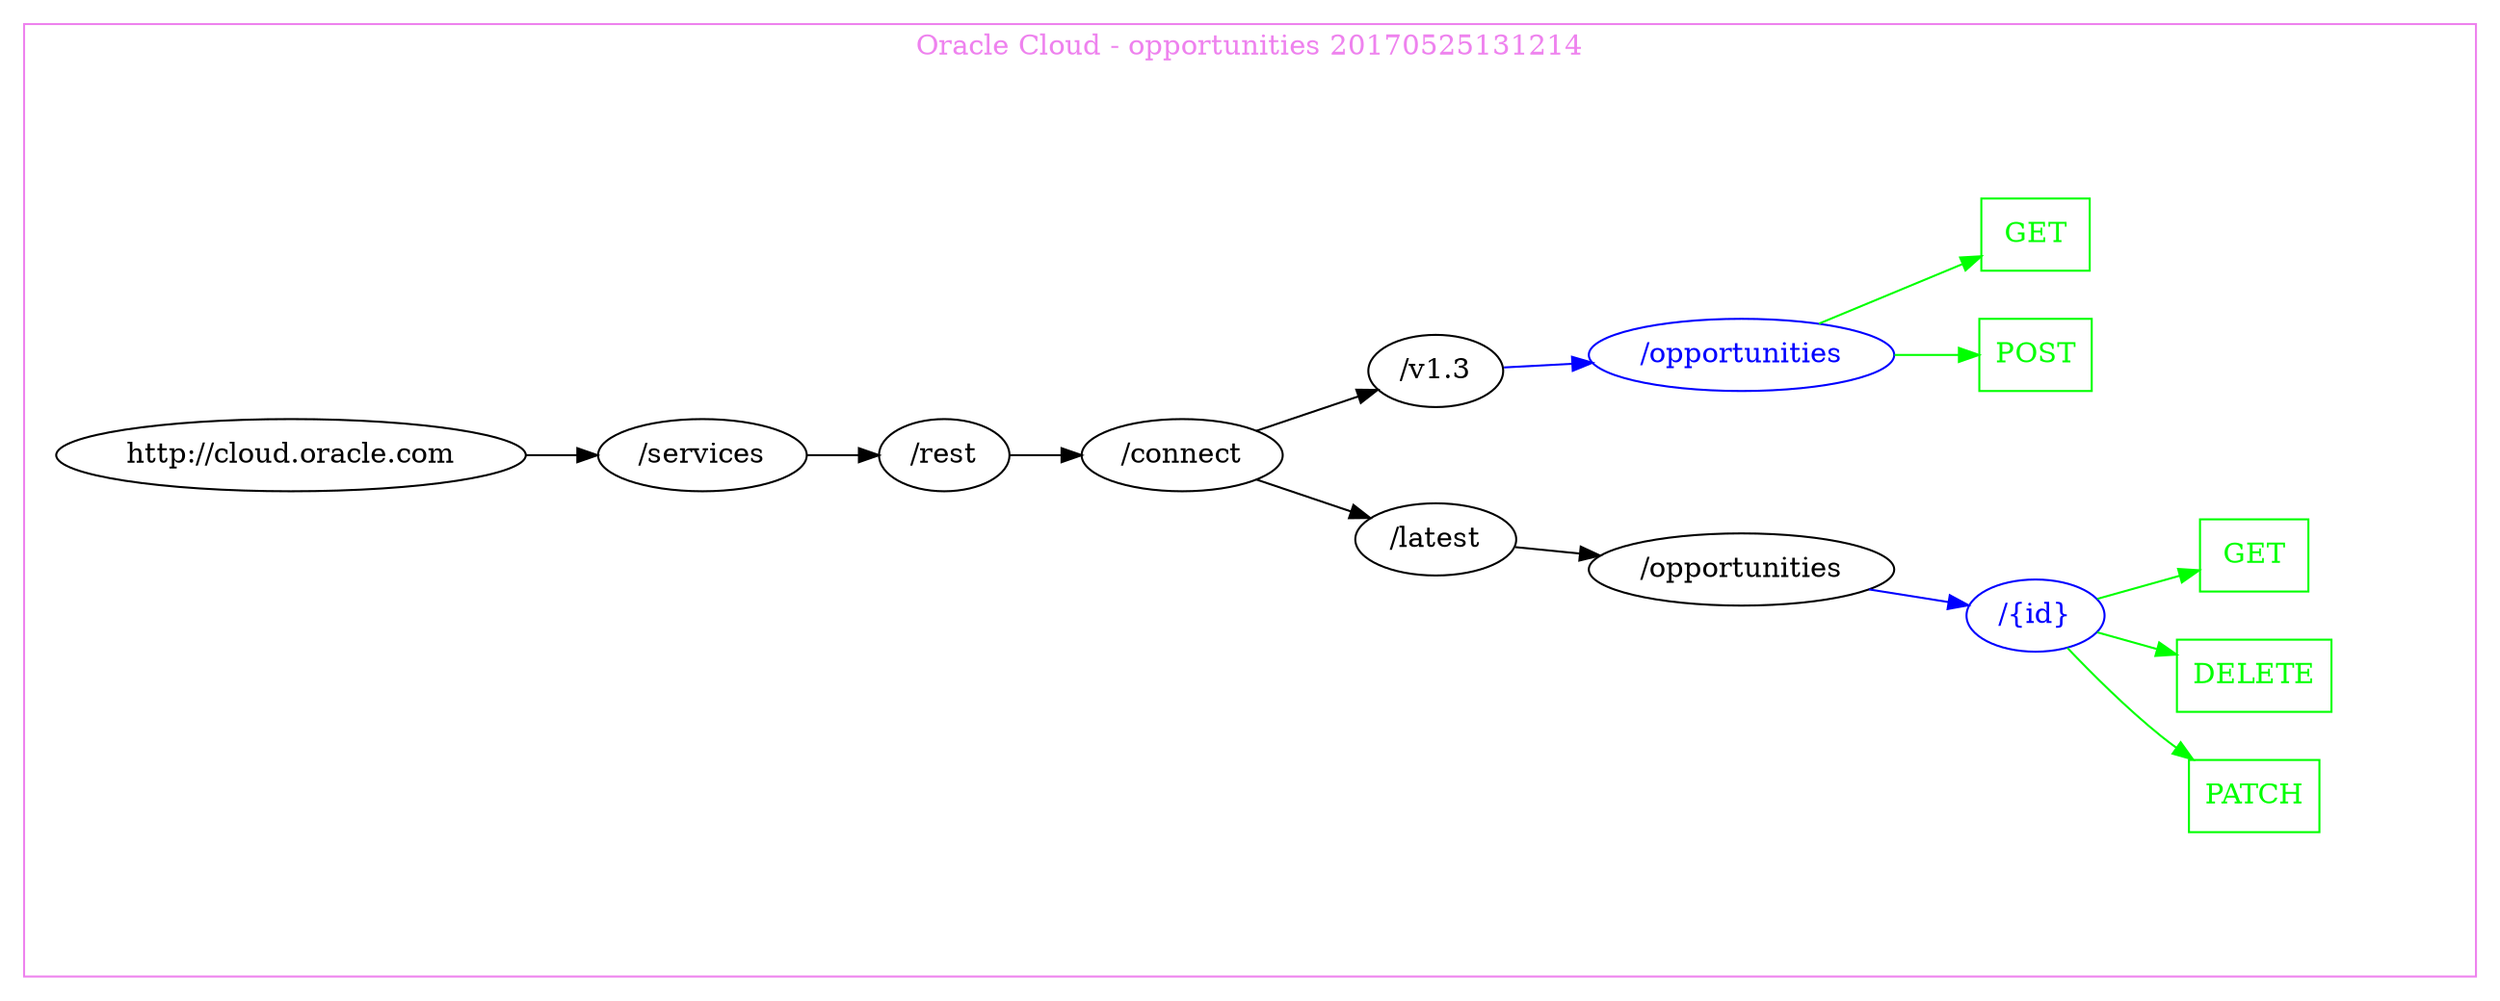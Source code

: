 digraph Cloud_Computing_REST_API {
rankdir="LR";
subgraph cluster_0 {
label="Oracle Cloud - opportunities 20170525131214"
color=violet
fontcolor=violet
subgraph cluster_1 {
label=""
color=white
fontcolor=white
node1 [label="http://cloud.oracle.com", shape="ellipse", color="black", fontcolor="black"]
node1 -> node2 [color="black", fontcolor="black"]
subgraph cluster_2 {
label=""
color=white
fontcolor=white
node2 [label="/services", shape="ellipse", color="black", fontcolor="black"]
node2 -> node3 [color="black", fontcolor="black"]
subgraph cluster_3 {
label=""
color=white
fontcolor=white
node3 [label="/rest", shape="ellipse", color="black", fontcolor="black"]
node3 -> node4 [color="black", fontcolor="black"]
subgraph cluster_4 {
label=""
color=white
fontcolor=white
node4 [label="/connect", shape="ellipse", color="black", fontcolor="black"]
node4 -> node5 [color="black", fontcolor="black"]
subgraph cluster_5 {
label=""
color=white
fontcolor=white
node5 [label="/latest", shape="ellipse", color="black", fontcolor="black"]
node5 -> node6 [color="black", fontcolor="black"]
subgraph cluster_6 {
label=""
color=white
fontcolor=white
node6 [label="/opportunities", shape="ellipse", color="black", fontcolor="black"]
node6 -> node7 [color="blue", fontcolor="blue"]
subgraph cluster_7 {
label=""
color=white
fontcolor=white
node7 [label="/{id}", shape="ellipse", color="blue", fontcolor="blue"]
node7 -> node8 [color="green", fontcolor="green"]
subgraph cluster_8 {
label=""
color=white
fontcolor=white
node8 [label="PATCH", shape="box", color="green", fontcolor="green"]
}
node7 -> node9 [color="green", fontcolor="green"]
subgraph cluster_9 {
label=""
color=white
fontcolor=white
node9 [label="DELETE", shape="box", color="green", fontcolor="green"]
}
node7 -> node10 [color="green", fontcolor="green"]
subgraph cluster_10 {
label=""
color=white
fontcolor=white
node10 [label="GET", shape="box", color="green", fontcolor="green"]
}
}
}
}
node4 -> node11 [color="black", fontcolor="black"]
subgraph cluster_11 {
label=""
color=white
fontcolor=white
node11 [label="/v1.3", shape="ellipse", color="black", fontcolor="black"]
node11 -> node12 [color="blue", fontcolor="blue"]
subgraph cluster_12 {
label=""
color=white
fontcolor=white
node12 [label="/opportunities", shape="ellipse", color="blue", fontcolor="blue"]
node12 -> node13 [color="green", fontcolor="green"]
subgraph cluster_13 {
label=""
color=white
fontcolor=white
node13 [label="POST", shape="box", color="green", fontcolor="green"]
}
node12 -> node14 [color="green", fontcolor="green"]
subgraph cluster_14 {
label=""
color=white
fontcolor=white
node14 [label="GET", shape="box", color="green", fontcolor="green"]
}
}
}
}
}
}
}
}
}
